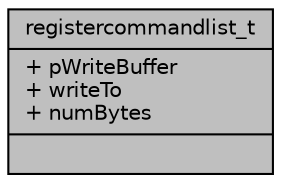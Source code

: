 digraph "registercommandlist_t"
{
  edge [fontname="Helvetica",fontsize="10",labelfontname="Helvetica",labelfontsize="10"];
  node [fontname="Helvetica",fontsize="10",shape=record];
  Node1 [label="{registercommandlist_t\n|+ pWriteBuffer\l+ writeTo\l+ numBytes\l|}",height=0.2,width=0.4,color="black", fillcolor="grey75", style="filled", fontcolor="black"];
}

